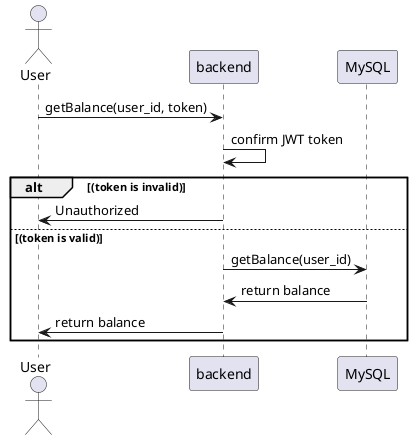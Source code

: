 @startuml getBalance
    actor User
    User -> "backend" : getBalance(user_id, token)
     "backend" -> "backend" : confirm JWT token
    alt (token is invalid)
    "backend" -> User : Unauthorized
    else (token is valid)
    "backend" -> "MySQL" : getBalance(user_id)
    "MySQL" -> "backend" : return balance
    "backend" -> User : return balance
    end
@enduml
